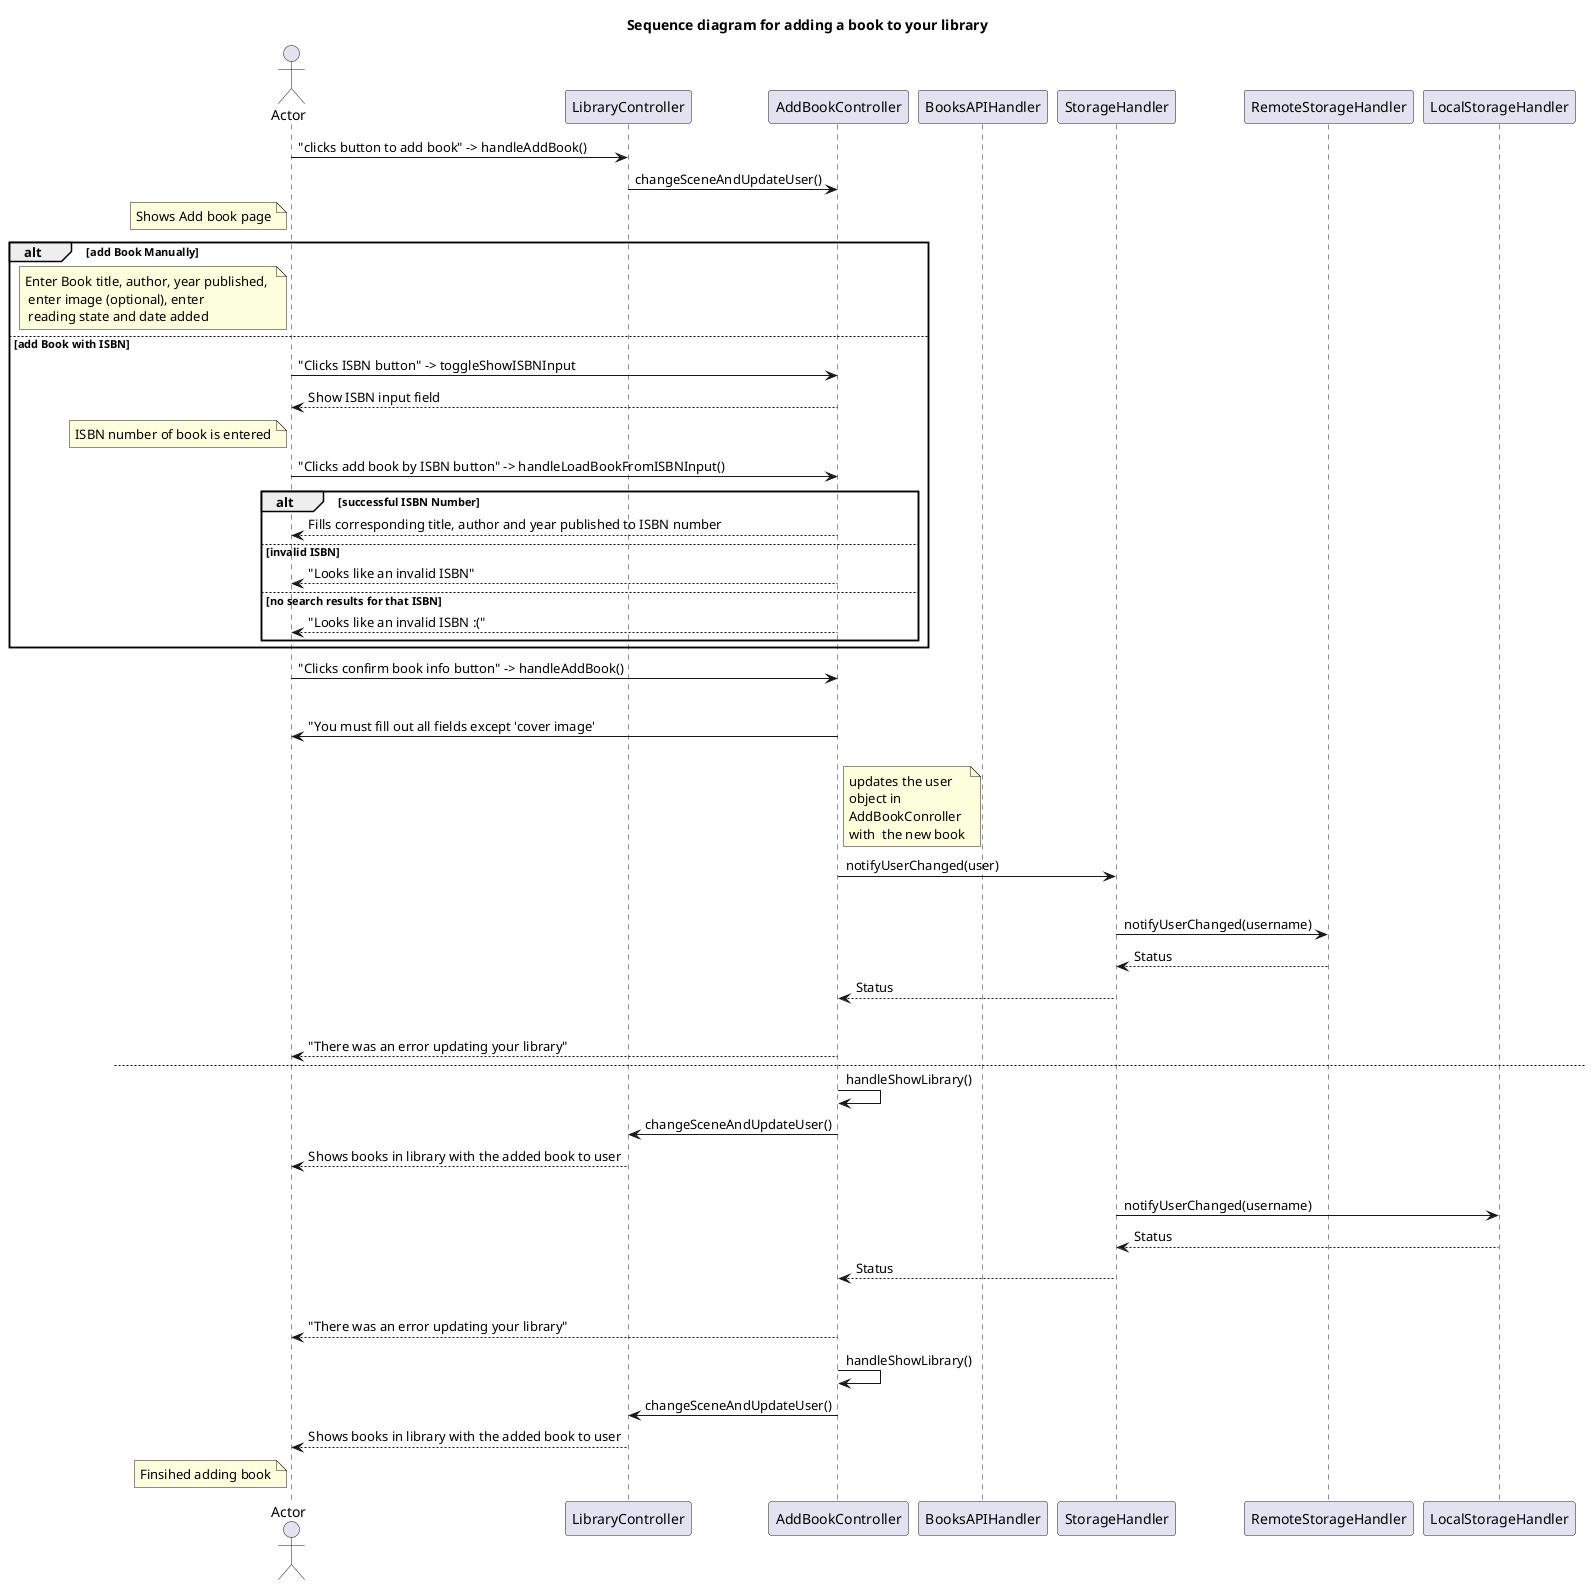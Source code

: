 @startuml
title Sequence diagram for adding a book to your library
Actor Actor
participant LibraryController
participant AddBookController
participant BooksAPIHandler
participant StorageHandler
participant RemoteStorageHandler
participant LocalStorageHandler



Actor -> LibraryController: "clicks button to add book" -> handleAddBook()
LibraryController -> AddBookController: changeSceneAndUpdateUser()
note left of Actor: Shows Add book page


alt add Book Manually
    note left of Actor: Enter Book title, author, year published, \n enter image (optional), enter \n reading state and date added

else add Book with ISBN
    Actor -> AddBookController: "Clicks ISBN button" -> toggleShowISBNInput
    AddBookController --> Actor: Show ISBN input field
    note left of Actor: ISBN number of book is entered
    Actor -> AddBookController: "Clicks add book by ISBN button" -> handleLoadBookFromISBNInput()
    alt successful ISBN Number
        Actor <-- AddBookController: Fills corresponding title, author and year published to ISBN number
    else invalid ISBN
        Actor <-- AddBookController: "Looks like an invalid ISBN"
    else no search results for that ISBN
        Actor <-- AddBookController: "Looks like an invalid ISBN :("
    end
end
    Actor -> AddBookController: "Clicks confirm book info button" -> handleAddBook()
alt Is not valid input
    AddBookController -> Actor: "You must fill out all fields except 'cover image'
else Is valid input
    note right of AddBookController: updates the user \nobject in \nAddBookConroller \nwith  the new book
    AddBookController -> StorageHandler: notifyUserChanged(user)
    alt Remote is available
        StorageHandler -> RemoteStorageHandler: notifyUserChanged(username)
        RemoteStorageHandler --> StorageHandler: Status
        StorageHandler --> AddBookController: Status
        alt Status not OK 
            AddBookController --> Actor: "There was an error updating your library"
        else
            AddBookController -> AddBookController: handleShowLibrary()
            AddBookController -> LibraryController: changeSceneAndUpdateUser() 
            LibraryController --> Actor: Shows books in library with the added book to user 
       
else Remote if unavailable
        StorageHandler -> LocalStorageHandler: notifyUserChanged(username)
        LocalStorageHandler --> StorageHandler: Status
        StorageHandler --> AddBookController: Status
        alt Status not OK 
            AddBookController --> Actor: "There was an error updating your library"
        else
            AddBookController -> AddBookController: handleShowLibrary()
            AddBookController -> LibraryController: changeSceneAndUpdateUser()  
            LibraryController --> Actor: Shows books in library with the added book to user 


note left of Actor: Finsihed adding book

@enduml